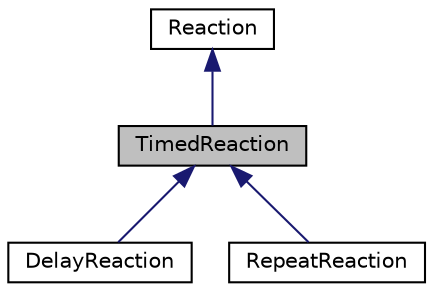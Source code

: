 digraph "TimedReaction"
{
 // INTERACTIVE_SVG=YES
 // LATEX_PDF_SIZE
  bgcolor="transparent";
  edge [fontname="Helvetica",fontsize="10",labelfontname="Helvetica",labelfontsize="10"];
  node [fontname="Helvetica",fontsize="10",shape=record];
  Node1 [label="TimedReaction",height=0.2,width=0.4,color="black", fillcolor="grey75", style="filled", fontcolor="black",tooltip="TimedReactions are called based on elapsing of time."];
  Node2 -> Node1 [dir="back",color="midnightblue",fontsize="10",style="solid",fontname="Helvetica"];
  Node2 [label="Reaction",height=0.2,width=0.4,color="black",URL="$class_reaction.html",tooltip="Reactions are code to be called when a given condition is fulfilled."];
  Node1 -> Node3 [dir="back",color="midnightblue",fontsize="10",style="solid",fontname="Helvetica"];
  Node3 [label="DelayReaction",height=0.2,width=0.4,color="black",URL="$class_delay_reaction.html",tooltip="Reaction that is triggered after a certain time delay."];
  Node1 -> Node4 [dir="back",color="midnightblue",fontsize="10",style="solid",fontname="Helvetica"];
  Node4 [label="RepeatReaction",height=0.2,width=0.4,color="black",URL="$class_repeat_reaction.html",tooltip="Reaction that is triggered repeatedly."];
}
